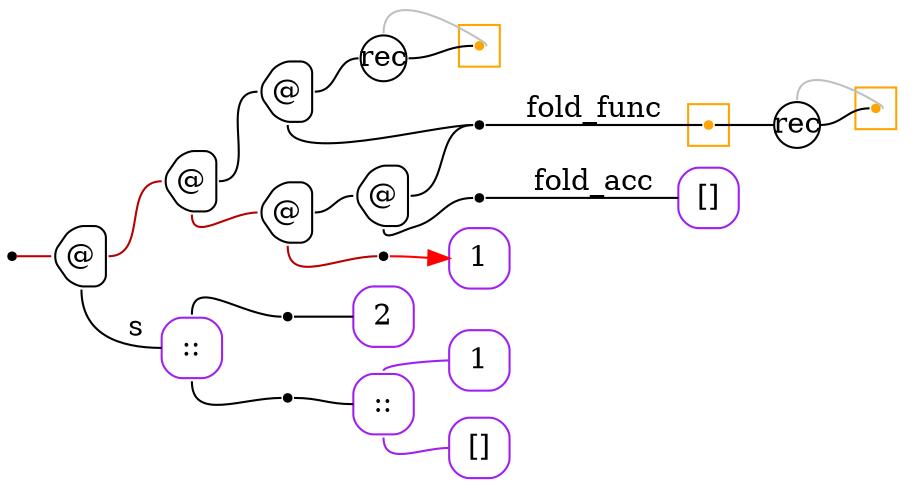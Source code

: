 digraph G {
  rankdir=LR;
  edge[arrowhead=none,arrowtail=none];
  node[fixedsize=true,shape=circle]
  size="9.201041666666667,5.219270833333334";
  labeldistance=0;
  nodesep=.175;
  ranksep=.175;

 nd1[shape=point];
   nd15[label="1",tooltip="nd15-ConstGraph",style=rounded,orientation=90,shape=square,width=.4,height=.4,color="purple"];
   nd21[label="2",tooltip="nd21-ConstGraph",style=rounded,orientation=90,shape=square,width=.4,height=.4,color="purple"];
   nd27[label="1",tooltip="nd27-ConstGraph",style=rounded,orientation=90,shape=square,width=.4,height=.4,color="purple"];
   nd32[label="[]",tooltip="nd32-ConstEmptyGraph",style=rounded,orientation=90,shape=square,width=.4,height=.4,color="purple"];
   nd363[label="::",tooltip="nd363-ConstListGraph",style=rounded,orientation=90,shape=square,width=.4,height=.4,color="purple"];
 subgraph cluster_nd174 {
   graph[style=fill,color="orange"];
   ndcluster_nd174[tooltip="nd174",orientation=90,shape=point,color="orange"];
 };
 nd379[label="rec",tooltip="nd379-RecurGraph",style=rounded,width=.3,height=.3,color="#000000"];
   subgraph cluster_nd383 {
     graph[style=fill,color="orange"];
     ndcluster_nd383[tooltip="nd383",orientation=90,shape=point,color="orange"];
   };
   nd159[label="[]",tooltip="nd159-ConstEmptyGraph",style=rounded,orientation=90,shape=square,width=.4,height=.4,color="purple"];
 nd484[label="rec",tooltip="nd484-RecurGraph",style=rounded,width=.3,height=.3,color="#000000"];
   subgraph cluster_nd488 {
     graph[style=fill,color="orange"];
     ndcluster_nd488[tooltip="nd488",orientation=90,shape=point,color="orange"];
   };
 nd85[label="@",tooltip="nd85-AppGraph",style=rounded,orientation=90,shape=house,width=.4,height=.4,color="#000000"];
 nd86[label="@",tooltip="nd86-AppGraph",style=rounded,orientation=90,shape=house,width=.4,height=.4,color="#000000"];
 nd87[label="@",tooltip="nd87-AppGraph",style=rounded,orientation=90,shape=house,width=.4,height=.4,color="#000000"];
 nd95[label="@",tooltip="nd95-AppGraph",style=rounded,orientation=90,shape=house,width=.4,height=.4,color="#000000"];
 nd96[label="@",tooltip="nd96-AppGraph",style=rounded,orientation=90,shape=house,width=.4,height=.4,color="#000000"];
 nd119[label=" ",tooltip="nd119-ContractGraph",style=rounded,orientation=90,shape=point];
 nd138[label=" ",tooltip="nd138-ContractGraph",style=rounded,orientation=90,shape=point];
 nd546[label=" ",tooltip="nd546-ContractGraph",style=rounded,orientation=90,shape=point];
   nd565[label="::",tooltip="nd565-ConstListGraph",style=rounded,orientation=90,shape=square,width=.4,height=.4,color="purple"];
 nd568[label=" ",tooltip="nd568-ContractGraph",style=rounded,orientation=90,shape=point];
 nd569[label=" ",tooltip="nd569-ContractGraph",style=rounded,orientation=90,shape=point];

  nd363->nd27[tailport=n,headport=w,color=purple,arrowhead=none,arrowtail=none];
  nd363->nd32[tailport=s,headport=w,color=purple,arrowhead=none,arrowtail=none];
  nd87->nd484[tailport=e,headport=w,color=black,arrowhead=none,arrowtail=none];
  nd96->nd119[tailport=e,headport=w];
  nd95->nd96[tailport=e,headport=w];
  nd86->nd87[tailport=e,headport=w];
  nd86->nd95[tailport=s,headport=w,color="#b70000",arrowhead=none,arrowtail=none];
  nd87->nd119[tailport=s,headport=w];
  nd85->nd565[label="s",tailport=s,headport=w];
  nd85->nd86[tailport=e,headport=w,color="#b70000",arrowhead=none,arrowtail=none];
  nd1->nd85[label="",tailport=e,headport=w,color="#b70000",arrowhead=none,arrowtail=none];
  nd96->nd138[tailport=s,headport=w];
  nd138->nd159[label="fold_acc",tailport=e,headport=w];
  nd119->ndcluster_nd174[label="fold_func",tailport=e,headport=w];
  ndcluster_nd174->nd379[tailport=e,headport=w,color=black,arrowhead=none,arrowtail=none];
  nd568->nd21[tailport=e,headport=w];
  nd569->nd363[tailport=e,headport=w];
  nd546->nd15[tailport=e,headport=w,color=red,arrowhead=normal];
  nd379->ndcluster_nd383[dir=back,headport=e,tailport=n,color=grey,arrowhead=none,arrowtail=none];
  nd379->ndcluster_nd383[tailport=e,headport=w];
  nd484->ndcluster_nd488[dir=back,headport=e,tailport=n,color=grey,arrowhead=none,arrowtail=none];
  nd484->ndcluster_nd488[tailport=e,headport=w];
  nd95->nd546[tailport=s,headport=w,color="#b70000",arrowhead=none,arrowtail=none];
  nd565->nd568[tailport=n,headport=w];
  nd565->nd569[tailport=s,headport=w];
}